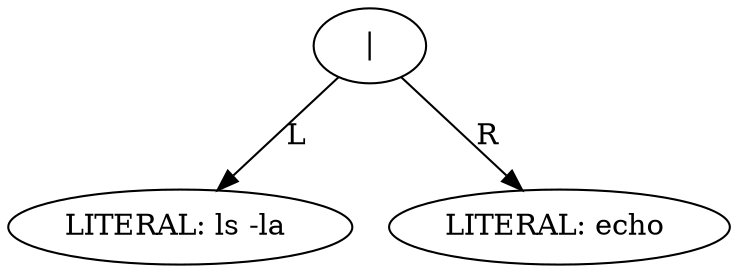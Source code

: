 digraph AST {
"0x7fb014c05950" [label="|"];
"0x7fb014c05950" -> "0x7fb014c05870" [label="L"];
"0x7fb014c05870" [label="LITERAL: ls -la "];
"0x7fb014c05950" -> "0x7fb014c058f0" [label="R"];
"0x7fb014c058f0" [label="LITERAL: echo "];
}
